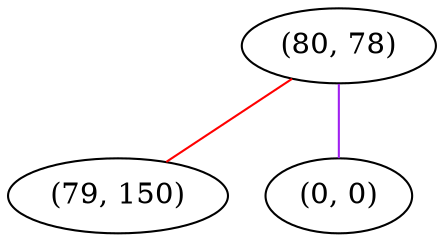 graph "" {
"(80, 78)";
"(79, 150)";
"(0, 0)";
"(80, 78)" -- "(79, 150)"  [color=red, key=0, weight=1];
"(80, 78)" -- "(0, 0)"  [color=purple, key=0, weight=4];
}
